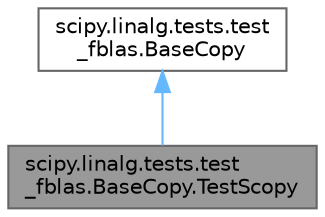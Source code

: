 digraph "scipy.linalg.tests.test_fblas.BaseCopy.TestScopy"
{
 // LATEX_PDF_SIZE
  bgcolor="transparent";
  edge [fontname=Helvetica,fontsize=10,labelfontname=Helvetica,labelfontsize=10];
  node [fontname=Helvetica,fontsize=10,shape=box,height=0.2,width=0.4];
  Node1 [id="Node000001",label="scipy.linalg.tests.test\l_fblas.BaseCopy.TestScopy",height=0.2,width=0.4,color="gray40", fillcolor="grey60", style="filled", fontcolor="black",tooltip="Hmmm."];
  Node2 -> Node1 [id="edge1_Node000001_Node000002",dir="back",color="steelblue1",style="solid",tooltip=" "];
  Node2 [id="Node000002",label="scipy.linalg.tests.test\l_fblas.BaseCopy",height=0.2,width=0.4,color="gray40", fillcolor="white", style="filled",URL="$d6/d33/classscipy_1_1linalg_1_1tests_1_1test__fblas_1_1BaseCopy.html",tooltip=" "];
}
